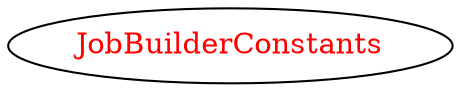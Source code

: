 digraph dependencyGraph {
 concentrate=true;
 ranksep="2.0";
 rankdir="LR"; 
 splines="ortho";
"JobBuilderConstants" [fontcolor="red"];
}
